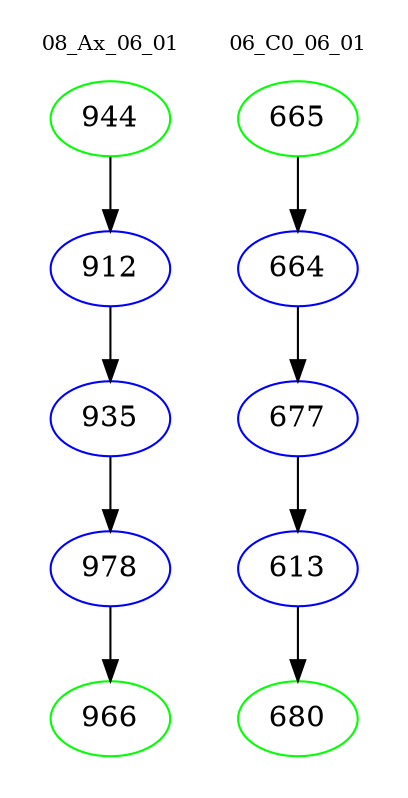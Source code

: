 digraph{
subgraph cluster_0 {
color = white
label = "08_Ax_06_01";
fontsize=10;
T0_944 [label="944", color="green"]
T0_944 -> T0_912 [color="black"]
T0_912 [label="912", color="blue"]
T0_912 -> T0_935 [color="black"]
T0_935 [label="935", color="blue"]
T0_935 -> T0_978 [color="black"]
T0_978 [label="978", color="blue"]
T0_978 -> T0_966 [color="black"]
T0_966 [label="966", color="green"]
}
subgraph cluster_1 {
color = white
label = "06_C0_06_01";
fontsize=10;
T1_665 [label="665", color="green"]
T1_665 -> T1_664 [color="black"]
T1_664 [label="664", color="blue"]
T1_664 -> T1_677 [color="black"]
T1_677 [label="677", color="blue"]
T1_677 -> T1_613 [color="black"]
T1_613 [label="613", color="blue"]
T1_613 -> T1_680 [color="black"]
T1_680 [label="680", color="green"]
}
}
